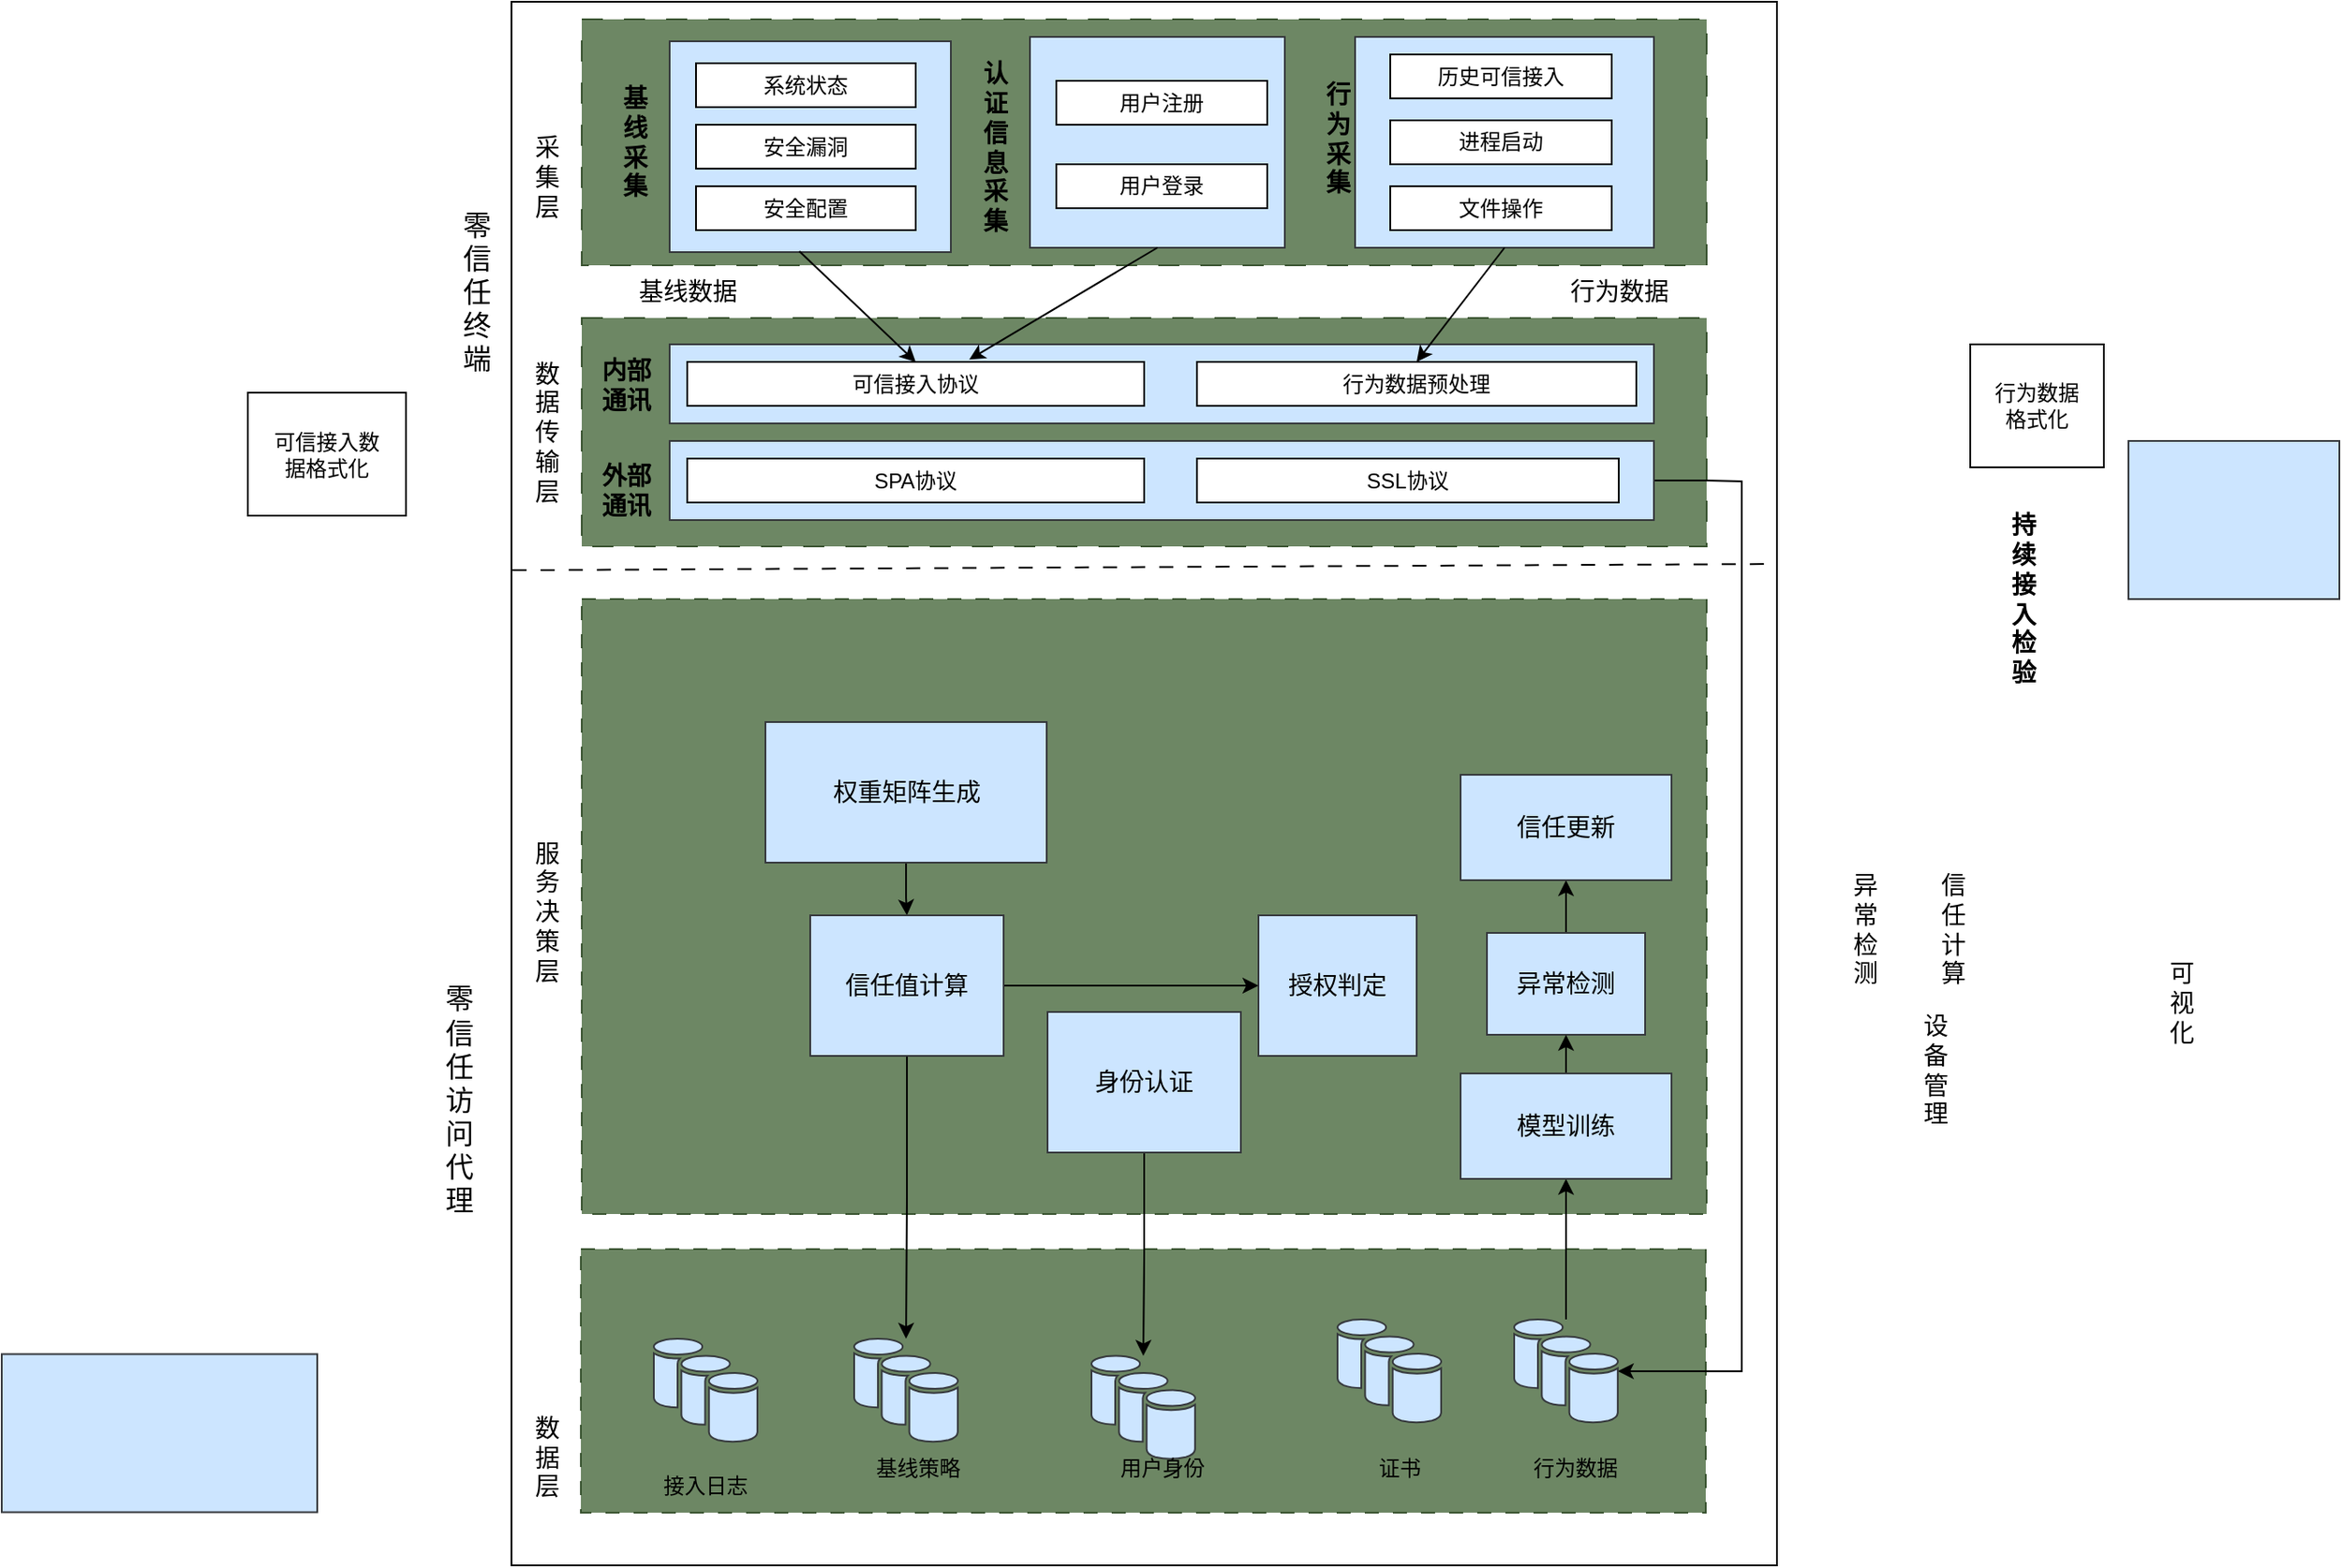 <mxfile version="23.1.7" type="github">
  <diagram name="第 1 页" id="ms9--4vIe1txsoRL8aFu">
    <mxGraphModel dx="2022" dy="1783" grid="1" gridSize="10" guides="1" tooltips="1" connect="1" arrows="1" fold="1" page="1" pageScale="1" pageWidth="827" pageHeight="1169" math="0" shadow="0">
      <root>
        <mxCell id="0" />
        <mxCell id="1" parent="0" />
        <mxCell id="uTqP-Y-jselss-Khx-P8-10" value="" style="rounded=0;whiteSpace=wrap;html=1;fontSize=14;" vertex="1" parent="1">
          <mxGeometry x="80" y="-30" width="720" height="890" as="geometry" />
        </mxCell>
        <mxCell id="uTqP-Y-jselss-Khx-P8-43" value="" style="rounded=0;whiteSpace=wrap;html=1;fillColor=#6d8764;strokeColor=#3A5431;fontColor=#ffffff;dashed=1;dashPattern=12 12;" vertex="1" parent="1">
          <mxGeometry x="120" y="150" width="640" height="130" as="geometry" />
        </mxCell>
        <mxCell id="uTqP-Y-jselss-Khx-P8-234" value="" style="edgeStyle=orthogonalEdgeStyle;rounded=0;orthogonalLoop=1;jettySize=auto;html=1;" edge="1" parent="1" source="uTqP-Y-jselss-Khx-P8-3" target="uTqP-Y-jselss-Khx-P8-213">
          <mxGeometry relative="1" as="geometry" />
        </mxCell>
        <mxCell id="uTqP-Y-jselss-Khx-P8-3" value="&lt;font style=&quot;font-size: 14px;&quot;&gt;&lt;br style=&quot;font-size: 14px;&quot;&gt;数&lt;br&gt;据&lt;br&gt;层&lt;/font&gt;" style="text;html=1;align=center;verticalAlign=middle;resizable=0;points=[];autosize=1;strokeColor=none;fillColor=none;rotation=0;fontSize=14;" vertex="1" parent="1">
          <mxGeometry x="80" y="750.25" width="40" height="80" as="geometry" />
        </mxCell>
        <mxCell id="uTqP-Y-jselss-Khx-P8-4" value="&lt;span style=&quot;font-size: 16px;&quot;&gt;零&lt;br&gt;信&lt;br&gt;任&lt;br&gt;访&lt;br&gt;问&lt;br&gt;代&lt;br&gt;理&lt;/span&gt;" style="text;html=1;align=center;verticalAlign=middle;resizable=0;points=[];autosize=1;strokeColor=none;fillColor=none;" vertex="1" parent="1">
          <mxGeometry x="30" y="520" width="40" height="150" as="geometry" />
        </mxCell>
        <mxCell id="uTqP-Y-jselss-Khx-P8-8" value="&lt;font style=&quot;font-size: 16px;&quot;&gt;零&lt;br&gt;信&lt;br&gt;任&lt;br&gt;终&lt;br&gt;端&lt;/font&gt;" style="text;html=1;align=center;verticalAlign=middle;resizable=0;points=[];autosize=1;strokeColor=none;fillColor=none;" vertex="1" parent="1">
          <mxGeometry x="40" y="80" width="40" height="110" as="geometry" />
        </mxCell>
        <mxCell id="uTqP-Y-jselss-Khx-P8-21" value="" style="endArrow=none;html=1;rounded=0;exitX=0.004;exitY=0.388;exitDx=0;exitDy=0;exitPerimeter=0;entryX=1.003;entryY=0.375;entryDx=0;entryDy=0;entryPerimeter=0;fontSize=14;dashed=1;dashPattern=8 8;" edge="1" parent="1">
          <mxGeometry width="50" height="50" relative="1" as="geometry">
            <mxPoint x="80.6" y="293.56" as="sourcePoint" />
            <mxPoint x="800.0" y="290" as="targetPoint" />
          </mxGeometry>
        </mxCell>
        <mxCell id="uTqP-Y-jselss-Khx-P8-23" value="" style="rounded=0;whiteSpace=wrap;html=1;fillColor=#6d8764;strokeColor=#3A5431;fontColor=#ffffff;dashed=1;fontSize=14;dashPattern=12 12;" vertex="1" parent="1">
          <mxGeometry x="120" y="-20" width="640" height="140" as="geometry" />
        </mxCell>
        <mxCell id="uTqP-Y-jselss-Khx-P8-29" value="" style="rounded=0;whiteSpace=wrap;html=1;fillColor=#6d8764;strokeColor=#3A5431;fontColor=#ffffff;dashed=1;dashPattern=8 8;fontSize=14;" vertex="1" parent="1">
          <mxGeometry x="120" y="310" width="640" height="350" as="geometry" />
        </mxCell>
        <mxCell id="uTqP-Y-jselss-Khx-P8-30" value="" style="rounded=0;whiteSpace=wrap;html=1;fillColor=#6d8764;strokeColor=#3A5431;fontColor=#ffffff;dashed=1;dashPattern=8 8;fontSize=14;" vertex="1" parent="1">
          <mxGeometry x="119.5" y="680" width="640" height="150" as="geometry" />
        </mxCell>
        <mxCell id="uTqP-Y-jselss-Khx-P8-34" value="&lt;font style=&quot;font-size: 14px;&quot;&gt;服&lt;br style=&quot;font-size: 14px;&quot;&gt;务&lt;br style=&quot;font-size: 14px;&quot;&gt;决&lt;br style=&quot;font-size: 14px;&quot;&gt;策&lt;br style=&quot;font-size: 14px;&quot;&gt;层&lt;/font&gt;" style="text;html=1;align=center;verticalAlign=middle;resizable=0;points=[];autosize=1;strokeColor=none;fillColor=none;fontSize=14;" vertex="1" parent="1">
          <mxGeometry x="80" y="438" width="40" height="100" as="geometry" />
        </mxCell>
        <mxCell id="uTqP-Y-jselss-Khx-P8-35" value="&lt;font style=&quot;font-size: 14px;&quot;&gt;采&lt;br style=&quot;font-size: 14px;&quot;&gt;集&lt;br style=&quot;font-size: 14px;&quot;&gt;层&lt;/font&gt;" style="text;html=1;align=center;verticalAlign=middle;resizable=0;points=[];autosize=1;strokeColor=none;fillColor=none;fontSize=14;" vertex="1" parent="1">
          <mxGeometry x="80" y="40" width="40" height="60" as="geometry" />
        </mxCell>
        <mxCell id="uTqP-Y-jselss-Khx-P8-220" style="edgeStyle=orthogonalEdgeStyle;rounded=0;orthogonalLoop=1;jettySize=auto;html=1;exitX=1;exitY=0.5;exitDx=0;exitDy=0;" edge="1" parent="1" source="uTqP-Y-jselss-Khx-P8-238" target="uTqP-Y-jselss-Khx-P8-217">
          <mxGeometry relative="1" as="geometry">
            <Array as="points">
              <mxPoint x="760" y="243" />
              <mxPoint x="780" y="243" />
              <mxPoint x="780" y="800" />
            </Array>
          </mxGeometry>
        </mxCell>
        <mxCell id="uTqP-Y-jselss-Khx-P8-210" value="" style="rounded=0;whiteSpace=wrap;html=1;fillColor=#cce5ff;strokeColor=#36393d;fontSize=14;" vertex="1" parent="1">
          <mxGeometry x="170" y="165" width="560" height="45" as="geometry" />
        </mxCell>
        <mxCell id="uTqP-Y-jselss-Khx-P8-38" value="" style="rounded=0;whiteSpace=wrap;html=1;fillColor=#cce5ff;strokeColor=#36393d;fontSize=14;" vertex="1" parent="1">
          <mxGeometry x="170" y="-7.5" width="160" height="120" as="geometry" />
        </mxCell>
        <mxCell id="uTqP-Y-jselss-Khx-P8-230" value="" style="edgeStyle=orthogonalEdgeStyle;rounded=0;orthogonalLoop=1;jettySize=auto;html=1;" edge="1" parent="1" source="uTqP-Y-jselss-Khx-P8-45" target="uTqP-Y-jselss-Khx-P8-114">
          <mxGeometry relative="1" as="geometry" />
        </mxCell>
        <mxCell id="uTqP-Y-jselss-Khx-P8-45" value="权重矩阵生成" style="rounded=0;whiteSpace=wrap;html=1;fillColor=#cce5ff;strokeColor=#36393d;fontSize=14;" vertex="1" parent="1">
          <mxGeometry x="224.5" y="380" width="160" height="80" as="geometry" />
        </mxCell>
        <mxCell id="uTqP-Y-jselss-Khx-P8-233" style="edgeStyle=orthogonalEdgeStyle;rounded=0;orthogonalLoop=1;jettySize=auto;html=1;exitX=0.5;exitY=1;exitDx=0;exitDy=0;" edge="1" parent="1" source="uTqP-Y-jselss-Khx-P8-50" target="uTqP-Y-jselss-Khx-P8-20">
          <mxGeometry relative="1" as="geometry" />
        </mxCell>
        <mxCell id="uTqP-Y-jselss-Khx-P8-50" value="身份认证" style="rounded=0;whiteSpace=wrap;html=1;fillColor=#cce5ff;strokeColor=#36393d;fontSize=14;" vertex="1" parent="1">
          <mxGeometry x="385" y="545" width="110" height="80" as="geometry" />
        </mxCell>
        <mxCell id="uTqP-Y-jselss-Khx-P8-226" value="" style="edgeStyle=orthogonalEdgeStyle;rounded=0;orthogonalLoop=1;jettySize=auto;html=1;" edge="1" parent="1" source="uTqP-Y-jselss-Khx-P8-51" target="uTqP-Y-jselss-Khx-P8-225">
          <mxGeometry relative="1" as="geometry" />
        </mxCell>
        <mxCell id="uTqP-Y-jselss-Khx-P8-51" value="异常检测" style="rounded=0;whiteSpace=wrap;html=1;fillColor=#cce5ff;strokeColor=#36393d;fontSize=14;" vertex="1" parent="1">
          <mxGeometry x="635" y="500" width="90" height="58" as="geometry" />
        </mxCell>
        <mxCell id="uTqP-Y-jselss-Khx-P8-52" value="授权判定" style="rounded=0;whiteSpace=wrap;html=1;fillColor=#cce5ff;strokeColor=#36393d;fontSize=14;" vertex="1" parent="1">
          <mxGeometry x="505" y="490" width="90" height="80" as="geometry" />
        </mxCell>
        <mxCell id="uTqP-Y-jselss-Khx-P8-250" style="rounded=0;orthogonalLoop=1;jettySize=auto;html=1;exitX=0.461;exitY=0.996;exitDx=0;exitDy=0;entryX=0.5;entryY=0;entryDx=0;entryDy=0;exitPerimeter=0;" edge="1" parent="1" source="uTqP-Y-jselss-Khx-P8-38" target="uTqP-Y-jselss-Khx-P8-240">
          <mxGeometry relative="1" as="geometry" />
        </mxCell>
        <mxCell id="uTqP-Y-jselss-Khx-P8-54" value="安全配置" style="rounded=0;whiteSpace=wrap;html=1;" vertex="1" parent="1">
          <mxGeometry x="185" y="75" width="125" height="25" as="geometry" />
        </mxCell>
        <mxCell id="uTqP-Y-jselss-Khx-P8-55" value="安全漏洞" style="rounded=0;whiteSpace=wrap;html=1;" vertex="1" parent="1">
          <mxGeometry x="185" y="40" width="125" height="25" as="geometry" />
        </mxCell>
        <mxCell id="uTqP-Y-jselss-Khx-P8-205" value="" style="rounded=0;whiteSpace=wrap;html=1;fillColor=#cce5ff;strokeColor=#36393d;fontSize=14;" vertex="1" parent="1">
          <mxGeometry x="375" y="-10" width="145" height="120" as="geometry" />
        </mxCell>
        <mxCell id="uTqP-Y-jselss-Khx-P8-56" value="用户注册" style="rounded=0;whiteSpace=wrap;html=1;" vertex="1" parent="1">
          <mxGeometry x="390" y="15" width="120" height="25" as="geometry" />
        </mxCell>
        <mxCell id="uTqP-Y-jselss-Khx-P8-68" value="数&lt;br&gt;据&lt;br&gt;传&lt;br&gt;输&lt;br&gt;层" style="text;html=1;align=center;verticalAlign=middle;resizable=0;points=[];autosize=1;strokeColor=none;fillColor=none;fontSize=14;" vertex="1" parent="1">
          <mxGeometry x="80" y="165" width="40" height="100" as="geometry" />
        </mxCell>
        <mxCell id="uTqP-Y-jselss-Khx-P8-72" style="edgeStyle=orthogonalEdgeStyle;rounded=0;orthogonalLoop=1;jettySize=auto;html=1;exitX=0.5;exitY=1;exitDx=0;exitDy=0;" edge="1" parent="1" source="uTqP-Y-jselss-Khx-P8-54" target="uTqP-Y-jselss-Khx-P8-54">
          <mxGeometry relative="1" as="geometry" />
        </mxCell>
        <mxCell id="uTqP-Y-jselss-Khx-P8-106" value="可&lt;br&gt;视&lt;br&gt;化" style="text;html=1;align=center;verticalAlign=middle;resizable=0;points=[];autosize=1;strokeColor=none;fillColor=none;fontSize=14;" vertex="1" parent="1">
          <mxGeometry x="1010" y="510" width="40" height="60" as="geometry" />
        </mxCell>
        <mxCell id="uTqP-Y-jselss-Khx-P8-108" value="设&lt;br&gt;备&lt;br&gt;管&lt;br&gt;理" style="text;html=1;align=center;verticalAlign=middle;resizable=0;points=[];autosize=1;strokeColor=none;fillColor=none;fontSize=14;" vertex="1" parent="1">
          <mxGeometry x="870" y="538" width="40" height="80" as="geometry" />
        </mxCell>
        <mxCell id="uTqP-Y-jselss-Khx-P8-111" value="信&lt;br&gt;任&lt;br&gt;计&lt;br&gt;算" style="text;html=1;align=center;verticalAlign=middle;resizable=0;points=[];autosize=1;strokeColor=none;fillColor=none;fontSize=14;" vertex="1" parent="1">
          <mxGeometry x="880" y="458" width="40" height="80" as="geometry" />
        </mxCell>
        <mxCell id="uTqP-Y-jselss-Khx-P8-231" value="" style="edgeStyle=orthogonalEdgeStyle;rounded=0;orthogonalLoop=1;jettySize=auto;html=1;" edge="1" parent="1" source="uTqP-Y-jselss-Khx-P8-114" target="uTqP-Y-jselss-Khx-P8-52">
          <mxGeometry relative="1" as="geometry" />
        </mxCell>
        <mxCell id="uTqP-Y-jselss-Khx-P8-236" style="edgeStyle=orthogonalEdgeStyle;rounded=0;orthogonalLoop=1;jettySize=auto;html=1;exitX=0.5;exitY=1;exitDx=0;exitDy=0;" edge="1" parent="1" source="uTqP-Y-jselss-Khx-P8-114" target="uTqP-Y-jselss-Khx-P8-201">
          <mxGeometry relative="1" as="geometry" />
        </mxCell>
        <mxCell id="uTqP-Y-jselss-Khx-P8-114" value="信任值计算" style="rounded=0;whiteSpace=wrap;html=1;fillColor=#cce5ff;strokeColor=#36393d;fontSize=14;" vertex="1" parent="1">
          <mxGeometry x="250" y="490" width="110" height="80" as="geometry" />
        </mxCell>
        <mxCell id="uTqP-Y-jselss-Khx-P8-115" value="异&lt;br&gt;常&lt;br&gt;检&lt;br&gt;测" style="text;html=1;align=center;verticalAlign=middle;resizable=0;points=[];autosize=1;strokeColor=none;fillColor=none;fontSize=14;" vertex="1" parent="1">
          <mxGeometry x="830" y="458" width="40" height="80" as="geometry" />
        </mxCell>
        <mxCell id="uTqP-Y-jselss-Khx-P8-120" value="" style="rounded=0;whiteSpace=wrap;html=1;fillColor=#cce5ff;strokeColor=#36393d;fontSize=14;" vertex="1" parent="1">
          <mxGeometry x="-210" y="739.75" width="179.5" height="90" as="geometry" />
        </mxCell>
        <mxCell id="uTqP-Y-jselss-Khx-P8-20" value="" style="sketch=0;shadow=0;dashed=0;html=1;strokeColor=#36393d;fillColor=#cce5ff;labelPosition=center;verticalLabelPosition=bottom;verticalAlign=top;outlineConnect=0;align=center;shape=mxgraph.office.databases.database_availability_group;fontSize=14;" vertex="1" parent="1">
          <mxGeometry x="410" y="740.75" width="59" height="59" as="geometry" />
        </mxCell>
        <mxCell id="uTqP-Y-jselss-Khx-P8-123" value="" style="sketch=0;shadow=0;dashed=0;html=1;labelPosition=center;verticalLabelPosition=bottom;verticalAlign=top;outlineConnect=0;align=center;shape=mxgraph.office.databases.database_availability_group;fontSize=14;fillColor=#cce5ff;strokeColor=#36393d;" vertex="1" parent="1">
          <mxGeometry x="161" y="731" width="59" height="59" as="geometry" />
        </mxCell>
        <mxCell id="uTqP-Y-jselss-Khx-P8-139" value="&lt;b style=&quot;font-size: 14px;&quot;&gt;基&lt;br&gt;&lt;span style=&quot;&quot;&gt;线&lt;br&gt;&lt;/span&gt;&lt;span style=&quot;&quot;&gt;采&lt;br&gt;&lt;/span&gt;&lt;span style=&quot;&quot;&gt;集&lt;/span&gt;&lt;/b&gt;" style="text;html=1;align=center;verticalAlign=middle;resizable=0;points=[];autosize=1;strokeColor=none;fillColor=none;" vertex="1" parent="1">
          <mxGeometry x="130" y="10" width="40" height="80" as="geometry" />
        </mxCell>
        <mxCell id="uTqP-Y-jselss-Khx-P8-184" value="" style="rounded=0;whiteSpace=wrap;html=1;fillColor=#cce5ff;strokeColor=#36393d;" vertex="1" parent="1">
          <mxGeometry x="1000" y="220" width="120" height="90" as="geometry" />
        </mxCell>
        <mxCell id="uTqP-Y-jselss-Khx-P8-141" value="" style="rounded=0;whiteSpace=wrap;html=1;fillColor=#cce5ff;strokeColor=#36393d;fontSize=14;" vertex="1" parent="1">
          <mxGeometry x="560" y="-10" width="170" height="120" as="geometry" />
        </mxCell>
        <mxCell id="uTqP-Y-jselss-Khx-P8-157" value="可信接入数&lt;br&gt;据格式化" style="rounded=0;whiteSpace=wrap;html=1;" vertex="1" parent="1">
          <mxGeometry x="-70" y="192.5" width="90" height="70" as="geometry" />
        </mxCell>
        <mxCell id="uTqP-Y-jselss-Khx-P8-160" value="&lt;font style=&quot;font-size: 14px;&quot;&gt;基线数据&lt;/font&gt;" style="text;html=1;align=center;verticalAlign=middle;resizable=0;points=[];autosize=1;strokeColor=none;fillColor=none;" vertex="1" parent="1">
          <mxGeometry x="140" y="120" width="80" height="30" as="geometry" />
        </mxCell>
        <mxCell id="uTqP-Y-jselss-Khx-P8-161" value="&lt;font style=&quot;font-size: 14px;&quot;&gt;行为数据&lt;/font&gt;" style="text;html=1;align=center;verticalAlign=middle;resizable=0;points=[];autosize=1;strokeColor=none;fillColor=none;" vertex="1" parent="1">
          <mxGeometry x="670" y="120" width="80" height="30" as="geometry" />
        </mxCell>
        <mxCell id="uTqP-Y-jselss-Khx-P8-188" value="&lt;b&gt;&lt;span style=&quot;font-size: 14px;&quot;&gt;行&lt;br&gt;为&lt;br&gt;&lt;/span&gt;&lt;span style=&quot;font-size: 14px;&quot;&gt;采&lt;br&gt;&lt;/span&gt;&lt;span style=&quot;font-size: 14px;&quot;&gt;集&lt;/span&gt;&lt;/b&gt;" style="text;html=1;align=center;verticalAlign=middle;resizable=0;points=[];autosize=1;strokeColor=none;fillColor=none;" vertex="1" parent="1">
          <mxGeometry x="530" y="7.5" width="40" height="80" as="geometry" />
        </mxCell>
        <mxCell id="uTqP-Y-jselss-Khx-P8-195" value="&lt;span style=&quot;font-size: 14px;&quot;&gt;&lt;b&gt;持&lt;br&gt;续&lt;br&gt;接&lt;br&gt;入&lt;br&gt;检&lt;br&gt;验&lt;/b&gt;&lt;/span&gt;" style="text;html=1;align=center;verticalAlign=middle;resizable=0;points=[];autosize=1;strokeColor=none;fillColor=none;" vertex="1" parent="1">
          <mxGeometry x="920" y="255" width="40" height="110" as="geometry" />
        </mxCell>
        <mxCell id="uTqP-Y-jselss-Khx-P8-197" value="行为数据&lt;br&gt;格式化" style="rounded=0;whiteSpace=wrap;html=1;" vertex="1" parent="1">
          <mxGeometry x="910" y="165" width="76" height="70" as="geometry" />
        </mxCell>
        <mxCell id="uTqP-Y-jselss-Khx-P8-201" value="" style="sketch=0;shadow=0;dashed=0;html=1;strokeColor=#36393d;fillColor=#cce5ff;labelPosition=center;verticalLabelPosition=bottom;verticalAlign=top;outlineConnect=0;align=center;shape=mxgraph.office.databases.database_availability_group;fontSize=14;" vertex="1" parent="1">
          <mxGeometry x="275" y="731" width="59" height="59" as="geometry" />
        </mxCell>
        <mxCell id="uTqP-Y-jselss-Khx-P8-248" style="rounded=0;orthogonalLoop=1;jettySize=auto;html=1;exitX=0.5;exitY=1;exitDx=0;exitDy=0;entryX=0.5;entryY=0;entryDx=0;entryDy=0;" edge="1" parent="1" source="uTqP-Y-jselss-Khx-P8-141" target="uTqP-Y-jselss-Khx-P8-247">
          <mxGeometry relative="1" as="geometry" />
        </mxCell>
        <mxCell id="uTqP-Y-jselss-Khx-P8-202" value="文件操作" style="rounded=0;whiteSpace=wrap;html=1;" vertex="1" parent="1">
          <mxGeometry x="580" y="75" width="126" height="25" as="geometry" />
        </mxCell>
        <mxCell id="uTqP-Y-jselss-Khx-P8-203" value="进程启动" style="rounded=0;whiteSpace=wrap;html=1;" vertex="1" parent="1">
          <mxGeometry x="580" y="37.5" width="126" height="25" as="geometry" />
        </mxCell>
        <mxCell id="uTqP-Y-jselss-Khx-P8-204" value="历史可信接入" style="rounded=0;whiteSpace=wrap;html=1;" vertex="1" parent="1">
          <mxGeometry x="580" width="126" height="25" as="geometry" />
        </mxCell>
        <mxCell id="uTqP-Y-jselss-Khx-P8-206" value="系统状态" style="rounded=0;whiteSpace=wrap;html=1;" vertex="1" parent="1">
          <mxGeometry x="185" y="5" width="125" height="25" as="geometry" />
        </mxCell>
        <mxCell id="uTqP-Y-jselss-Khx-P8-207" value="用户登录" style="rounded=0;whiteSpace=wrap;html=1;" vertex="1" parent="1">
          <mxGeometry x="390" y="62.5" width="120" height="25" as="geometry" />
        </mxCell>
        <mxCell id="uTqP-Y-jselss-Khx-P8-209" value="&lt;span style=&quot;font-size: 14px;&quot;&gt;&lt;b&gt;认&lt;br&gt;证&lt;br&gt;信&lt;br&gt;息&lt;br&gt;采&lt;br&gt;集&lt;br&gt;&lt;/b&gt;&lt;/span&gt;" style="text;html=1;align=center;verticalAlign=middle;resizable=0;points=[];autosize=1;strokeColor=none;fillColor=none;" vertex="1" parent="1">
          <mxGeometry x="335" y="-2.5" width="40" height="110" as="geometry" />
        </mxCell>
        <mxCell id="uTqP-Y-jselss-Khx-P8-211" value="&lt;span style=&quot;font-size: 14px;&quot;&gt;&lt;b&gt;内部&lt;br&gt;通讯&lt;br&gt;&lt;/b&gt;&lt;/span&gt;" style="text;html=1;align=center;verticalAlign=middle;resizable=0;points=[];autosize=1;strokeColor=none;fillColor=none;" vertex="1" parent="1">
          <mxGeometry x="120" y="162.5" width="50" height="50" as="geometry" />
        </mxCell>
        <mxCell id="uTqP-Y-jselss-Khx-P8-213" value="基线策略" style="text;html=1;align=center;verticalAlign=middle;resizable=0;points=[];autosize=1;strokeColor=none;fillColor=none;" vertex="1" parent="1">
          <mxGeometry x="276" y="790" width="70" height="30" as="geometry" />
        </mxCell>
        <mxCell id="uTqP-Y-jselss-Khx-P8-214" value="用户身份" style="text;html=1;align=center;verticalAlign=middle;resizable=0;points=[];autosize=1;strokeColor=none;fillColor=none;" vertex="1" parent="1">
          <mxGeometry x="415" y="790" width="70" height="30" as="geometry" />
        </mxCell>
        <mxCell id="uTqP-Y-jselss-Khx-P8-215" value="证书" style="text;html=1;align=center;verticalAlign=middle;resizable=0;points=[];autosize=1;strokeColor=none;fillColor=none;" vertex="1" parent="1">
          <mxGeometry x="560" y="790" width="50" height="30" as="geometry" />
        </mxCell>
        <mxCell id="uTqP-Y-jselss-Khx-P8-216" value="行为数据" style="text;html=1;align=center;verticalAlign=middle;resizable=0;points=[];autosize=1;strokeColor=none;fillColor=none;" vertex="1" parent="1">
          <mxGeometry x="650" y="790" width="70" height="30" as="geometry" />
        </mxCell>
        <mxCell id="uTqP-Y-jselss-Khx-P8-227" value="" style="edgeStyle=orthogonalEdgeStyle;rounded=0;orthogonalLoop=1;jettySize=auto;html=1;" edge="1" parent="1" source="uTqP-Y-jselss-Khx-P8-217" target="uTqP-Y-jselss-Khx-P8-221">
          <mxGeometry relative="1" as="geometry" />
        </mxCell>
        <mxCell id="uTqP-Y-jselss-Khx-P8-217" value="" style="sketch=0;shadow=0;dashed=0;html=1;strokeColor=#36393d;fillColor=#cce5ff;labelPosition=center;verticalLabelPosition=bottom;verticalAlign=top;outlineConnect=0;align=center;shape=mxgraph.office.databases.database_availability_group;fontSize=14;" vertex="1" parent="1">
          <mxGeometry x="650.5" y="720" width="59" height="59" as="geometry" />
        </mxCell>
        <mxCell id="uTqP-Y-jselss-Khx-P8-218" value="" style="sketch=0;shadow=0;dashed=0;html=1;strokeColor=#36393d;fillColor=#cce5ff;labelPosition=center;verticalLabelPosition=bottom;verticalAlign=top;outlineConnect=0;align=center;shape=mxgraph.office.databases.database_availability_group;fontSize=14;" vertex="1" parent="1">
          <mxGeometry x="550" y="720" width="59" height="59" as="geometry" />
        </mxCell>
        <mxCell id="uTqP-Y-jselss-Khx-P8-219" value="接入日志" style="text;html=1;align=center;verticalAlign=middle;resizable=0;points=[];autosize=1;strokeColor=none;fillColor=none;" vertex="1" parent="1">
          <mxGeometry x="154.5" y="799.75" width="70" height="30" as="geometry" />
        </mxCell>
        <mxCell id="uTqP-Y-jselss-Khx-P8-224" value="" style="edgeStyle=orthogonalEdgeStyle;rounded=0;orthogonalLoop=1;jettySize=auto;html=1;" edge="1" parent="1" source="uTqP-Y-jselss-Khx-P8-221" target="uTqP-Y-jselss-Khx-P8-51">
          <mxGeometry relative="1" as="geometry" />
        </mxCell>
        <mxCell id="uTqP-Y-jselss-Khx-P8-221" value="模型训练" style="whiteSpace=wrap;html=1;fontSize=14;verticalAlign=middle;fillColor=#cce5ff;strokeColor=#36393d;sketch=0;shadow=0;dashed=0;" vertex="1" parent="1">
          <mxGeometry x="620" y="580" width="120" height="60" as="geometry" />
        </mxCell>
        <mxCell id="uTqP-Y-jselss-Khx-P8-225" value="信任更新" style="whiteSpace=wrap;html=1;fontSize=14;fillColor=#cce5ff;strokeColor=#36393d;rounded=0;" vertex="1" parent="1">
          <mxGeometry x="620" y="410" width="120" height="60" as="geometry" />
        </mxCell>
        <mxCell id="uTqP-Y-jselss-Khx-P8-238" value="" style="rounded=0;whiteSpace=wrap;html=1;fillColor=#cce5ff;strokeColor=#36393d;fontSize=14;" vertex="1" parent="1">
          <mxGeometry x="170" y="220" width="560" height="45" as="geometry" />
        </mxCell>
        <mxCell id="uTqP-Y-jselss-Khx-P8-239" value="&lt;span style=&quot;font-size: 14px;&quot;&gt;&lt;b&gt;外部&lt;br&gt;通讯&lt;br&gt;&lt;/b&gt;&lt;/span&gt;" style="text;html=1;align=center;verticalAlign=middle;resizable=0;points=[];autosize=1;strokeColor=none;fillColor=none;" vertex="1" parent="1">
          <mxGeometry x="120" y="222.5" width="50" height="50" as="geometry" />
        </mxCell>
        <mxCell id="uTqP-Y-jselss-Khx-P8-240" value="可信接入协议" style="rounded=0;whiteSpace=wrap;html=1;" vertex="1" parent="1">
          <mxGeometry x="180" y="175" width="260" height="25" as="geometry" />
        </mxCell>
        <mxCell id="uTqP-Y-jselss-Khx-P8-244" value="SPA协议" style="rounded=0;whiteSpace=wrap;html=1;" vertex="1" parent="1">
          <mxGeometry x="180" y="230" width="260" height="25" as="geometry" />
        </mxCell>
        <mxCell id="uTqP-Y-jselss-Khx-P8-246" value="SSL协议" style="rounded=0;whiteSpace=wrap;html=1;" vertex="1" parent="1">
          <mxGeometry x="470" y="230" width="240" height="25" as="geometry" />
        </mxCell>
        <mxCell id="uTqP-Y-jselss-Khx-P8-247" value="行为数据预处理" style="rounded=0;whiteSpace=wrap;html=1;" vertex="1" parent="1">
          <mxGeometry x="470" y="175" width="250" height="25" as="geometry" />
        </mxCell>
        <mxCell id="uTqP-Y-jselss-Khx-P8-252" style="rounded=0;orthogonalLoop=1;jettySize=auto;html=1;exitX=0.5;exitY=1;exitDx=0;exitDy=0;entryX=0.617;entryY=-0.053;entryDx=0;entryDy=0;entryPerimeter=0;" edge="1" parent="1" source="uTqP-Y-jselss-Khx-P8-205" target="uTqP-Y-jselss-Khx-P8-240">
          <mxGeometry relative="1" as="geometry" />
        </mxCell>
      </root>
    </mxGraphModel>
  </diagram>
</mxfile>
